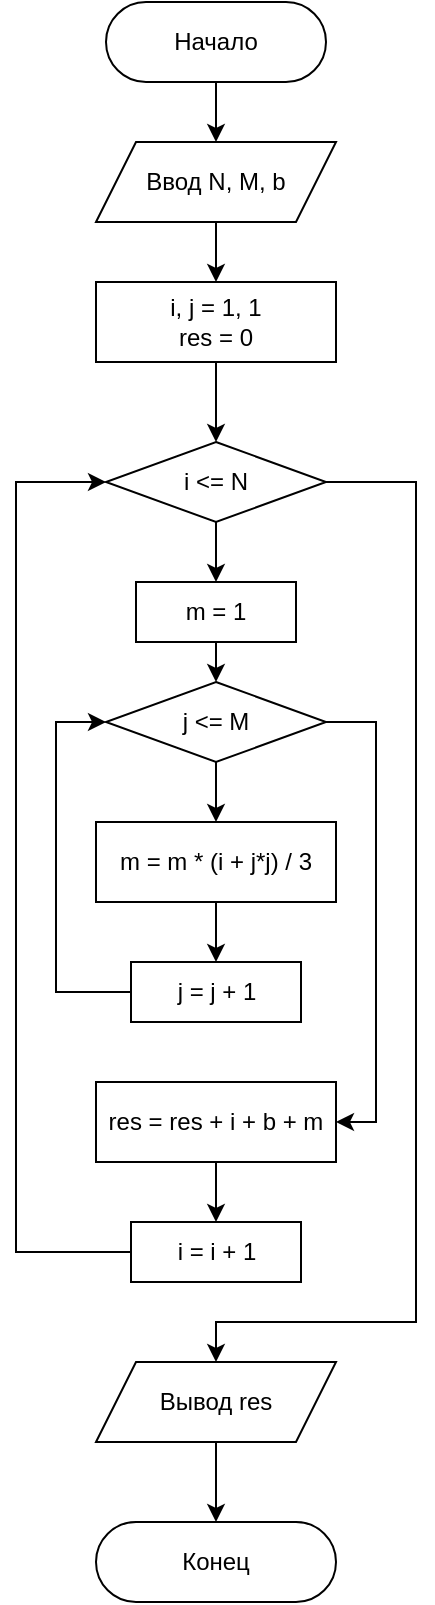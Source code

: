 <mxfile version="24.3.0" type="device">
  <diagram name="Страница — 1" id="fY1QoJU-OQZtq0JVKS2O">
    <mxGraphModel dx="1497" dy="953" grid="1" gridSize="10" guides="1" tooltips="1" connect="1" arrows="1" fold="1" page="1" pageScale="1" pageWidth="827" pageHeight="1169" math="0" shadow="0">
      <root>
        <mxCell id="0" />
        <mxCell id="1" parent="0" />
        <mxCell id="FCDDlftEFKD7IuRjlUL4-1" value="Начало" style="rounded=1;whiteSpace=wrap;html=1;arcSize=50;" parent="1" vertex="1">
          <mxGeometry x="345" y="210" width="110" height="40" as="geometry" />
        </mxCell>
        <mxCell id="FCDDlftEFKD7IuRjlUL4-2" value="Ввод N, M, b" style="shape=parallelogram;perimeter=parallelogramPerimeter;whiteSpace=wrap;html=1;fixedSize=1;" parent="1" vertex="1">
          <mxGeometry x="340" y="280" width="120" height="40" as="geometry" />
        </mxCell>
        <mxCell id="FCDDlftEFKD7IuRjlUL4-4" value="i &amp;lt;= N" style="rhombus;whiteSpace=wrap;html=1;" parent="1" vertex="1">
          <mxGeometry x="345" y="430" width="110" height="40" as="geometry" />
        </mxCell>
        <mxCell id="FCDDlftEFKD7IuRjlUL4-5" value="" style="endArrow=classic;html=1;rounded=0;exitX=0.5;exitY=1;exitDx=0;exitDy=0;entryX=0.5;entryY=0;entryDx=0;entryDy=0;" parent="1" source="FCDDlftEFKD7IuRjlUL4-4" target="T8Rt8wN8cNsQFRpBxd6O-1" edge="1">
          <mxGeometry width="50" height="50" relative="1" as="geometry">
            <mxPoint x="360" y="640" as="sourcePoint" />
            <mxPoint x="410" y="520" as="targetPoint" />
          </mxGeometry>
        </mxCell>
        <mxCell id="FCDDlftEFKD7IuRjlUL4-6" value="i, j = 1, 1&lt;div&gt;res = 0&lt;/div&gt;" style="rounded=0;whiteSpace=wrap;html=1;" parent="1" vertex="1">
          <mxGeometry x="340" y="350" width="120" height="40" as="geometry" />
        </mxCell>
        <mxCell id="FCDDlftEFKD7IuRjlUL4-7" value="res = res + i + b + m" style="rounded=0;whiteSpace=wrap;html=1;" parent="1" vertex="1">
          <mxGeometry x="340" y="750" width="120" height="40" as="geometry" />
        </mxCell>
        <mxCell id="FCDDlftEFKD7IuRjlUL4-8" value="i = i + 1" style="rounded=0;whiteSpace=wrap;html=1;" parent="1" vertex="1">
          <mxGeometry x="357.5" y="820" width="85" height="30" as="geometry" />
        </mxCell>
        <mxCell id="FCDDlftEFKD7IuRjlUL4-9" value="" style="endArrow=classic;html=1;rounded=0;exitX=0.5;exitY=1;exitDx=0;exitDy=0;" parent="1" source="FCDDlftEFKD7IuRjlUL4-7" target="FCDDlftEFKD7IuRjlUL4-8" edge="1">
          <mxGeometry width="50" height="50" relative="1" as="geometry">
            <mxPoint x="150" y="660" as="sourcePoint" />
            <mxPoint x="200" y="610" as="targetPoint" />
          </mxGeometry>
        </mxCell>
        <mxCell id="FCDDlftEFKD7IuRjlUL4-10" value="" style="endArrow=classic;html=1;rounded=0;exitX=0;exitY=0.5;exitDx=0;exitDy=0;entryX=0;entryY=0.5;entryDx=0;entryDy=0;" parent="1" source="FCDDlftEFKD7IuRjlUL4-8" target="FCDDlftEFKD7IuRjlUL4-4" edge="1">
          <mxGeometry width="50" height="50" relative="1" as="geometry">
            <mxPoint x="150" y="590" as="sourcePoint" />
            <mxPoint x="280" y="420" as="targetPoint" />
            <Array as="points">
              <mxPoint x="300" y="835" />
              <mxPoint x="300" y="450" />
            </Array>
          </mxGeometry>
        </mxCell>
        <mxCell id="FCDDlftEFKD7IuRjlUL4-12" value="" style="endArrow=classic;html=1;rounded=0;exitX=0.5;exitY=1;exitDx=0;exitDy=0;entryX=0.5;entryY=0;entryDx=0;entryDy=0;" parent="1" source="FCDDlftEFKD7IuRjlUL4-1" target="FCDDlftEFKD7IuRjlUL4-2" edge="1">
          <mxGeometry width="50" height="50" relative="1" as="geometry">
            <mxPoint x="120" y="360" as="sourcePoint" />
            <mxPoint x="170" y="310" as="targetPoint" />
          </mxGeometry>
        </mxCell>
        <mxCell id="FCDDlftEFKD7IuRjlUL4-13" value="" style="endArrow=classic;html=1;rounded=0;exitX=0.5;exitY=1;exitDx=0;exitDy=0;entryX=0.5;entryY=0;entryDx=0;entryDy=0;" parent="1" source="FCDDlftEFKD7IuRjlUL4-2" target="FCDDlftEFKD7IuRjlUL4-6" edge="1">
          <mxGeometry width="50" height="50" relative="1" as="geometry">
            <mxPoint x="140" y="420" as="sourcePoint" />
            <mxPoint x="190" y="370" as="targetPoint" />
          </mxGeometry>
        </mxCell>
        <mxCell id="FCDDlftEFKD7IuRjlUL4-33" value="Вывод res" style="shape=parallelogram;perimeter=parallelogramPerimeter;whiteSpace=wrap;html=1;fixedSize=1;" parent="1" vertex="1">
          <mxGeometry x="340" y="890" width="120" height="40" as="geometry" />
        </mxCell>
        <mxCell id="FCDDlftEFKD7IuRjlUL4-34" value="" style="endArrow=classic;html=1;rounded=0;exitX=0.5;exitY=1;exitDx=0;exitDy=0;" parent="1" source="FCDDlftEFKD7IuRjlUL4-33" edge="1" target="FCDDlftEFKD7IuRjlUL4-35">
          <mxGeometry width="50" height="50" relative="1" as="geometry">
            <mxPoint x="400" y="1060" as="sourcePoint" />
            <mxPoint x="400" y="990" as="targetPoint" />
          </mxGeometry>
        </mxCell>
        <mxCell id="FCDDlftEFKD7IuRjlUL4-35" value="Конец" style="rounded=1;whiteSpace=wrap;html=1;arcSize=50;" parent="1" vertex="1">
          <mxGeometry x="340" y="970" width="120" height="40" as="geometry" />
        </mxCell>
        <mxCell id="T8Rt8wN8cNsQFRpBxd6O-1" value="m = 1" style="rounded=0;whiteSpace=wrap;html=1;" vertex="1" parent="1">
          <mxGeometry x="360" y="500" width="80" height="30" as="geometry" />
        </mxCell>
        <mxCell id="T8Rt8wN8cNsQFRpBxd6O-2" value="j &amp;lt;= M" style="rhombus;whiteSpace=wrap;html=1;" vertex="1" parent="1">
          <mxGeometry x="345" y="550" width="110" height="40" as="geometry" />
        </mxCell>
        <mxCell id="T8Rt8wN8cNsQFRpBxd6O-3" value="m = m * (i + j*j) / 3" style="rounded=0;whiteSpace=wrap;html=1;" vertex="1" parent="1">
          <mxGeometry x="340" y="620" width="120" height="40" as="geometry" />
        </mxCell>
        <mxCell id="T8Rt8wN8cNsQFRpBxd6O-4" value="j = j + 1" style="rounded=0;whiteSpace=wrap;html=1;" vertex="1" parent="1">
          <mxGeometry x="357.5" y="690" width="85" height="30" as="geometry" />
        </mxCell>
        <mxCell id="T8Rt8wN8cNsQFRpBxd6O-5" value="" style="endArrow=classic;html=1;rounded=0;exitX=0.5;exitY=1;exitDx=0;exitDy=0;entryX=0.5;entryY=0;entryDx=0;entryDy=0;" edge="1" parent="1" source="T8Rt8wN8cNsQFRpBxd6O-2" target="T8Rt8wN8cNsQFRpBxd6O-3">
          <mxGeometry width="50" height="50" relative="1" as="geometry">
            <mxPoint x="454" y="574.5" as="sourcePoint" />
            <mxPoint x="440" y="614.5" as="targetPoint" />
          </mxGeometry>
        </mxCell>
        <mxCell id="T8Rt8wN8cNsQFRpBxd6O-6" value="" style="endArrow=classic;html=1;rounded=0;exitX=1;exitY=0.5;exitDx=0;exitDy=0;entryX=1;entryY=0.5;entryDx=0;entryDy=0;" edge="1" parent="1" source="T8Rt8wN8cNsQFRpBxd6O-2" target="FCDDlftEFKD7IuRjlUL4-7">
          <mxGeometry width="50" height="50" relative="1" as="geometry">
            <mxPoint x="520" y="620" as="sourcePoint" />
            <mxPoint x="530" y="660" as="targetPoint" />
            <Array as="points">
              <mxPoint x="480" y="570" />
              <mxPoint x="480" y="770" />
            </Array>
          </mxGeometry>
        </mxCell>
        <mxCell id="T8Rt8wN8cNsQFRpBxd6O-7" value="" style="endArrow=classic;html=1;rounded=0;exitX=0;exitY=0.5;exitDx=0;exitDy=0;entryX=0;entryY=0.5;entryDx=0;entryDy=0;" edge="1" parent="1" source="T8Rt8wN8cNsQFRpBxd6O-4" target="T8Rt8wN8cNsQFRpBxd6O-2">
          <mxGeometry width="50" height="50" relative="1" as="geometry">
            <mxPoint x="280" y="660" as="sourcePoint" />
            <mxPoint x="320" y="530" as="targetPoint" />
            <Array as="points">
              <mxPoint x="320" y="705" />
              <mxPoint x="320" y="570" />
            </Array>
          </mxGeometry>
        </mxCell>
        <mxCell id="T8Rt8wN8cNsQFRpBxd6O-8" value="" style="endArrow=classic;html=1;rounded=0;exitX=0.5;exitY=1;exitDx=0;exitDy=0;entryX=0.5;entryY=0;entryDx=0;entryDy=0;" edge="1" parent="1" source="T8Rt8wN8cNsQFRpBxd6O-3" target="T8Rt8wN8cNsQFRpBxd6O-4">
          <mxGeometry width="50" height="50" relative="1" as="geometry">
            <mxPoint x="270" y="770" as="sourcePoint" />
            <mxPoint x="320" y="720" as="targetPoint" />
          </mxGeometry>
        </mxCell>
        <mxCell id="T8Rt8wN8cNsQFRpBxd6O-9" value="" style="endArrow=classic;html=1;rounded=0;exitX=1;exitY=0.5;exitDx=0;exitDy=0;entryX=0.5;entryY=0;entryDx=0;entryDy=0;" edge="1" parent="1" source="FCDDlftEFKD7IuRjlUL4-4" target="FCDDlftEFKD7IuRjlUL4-33">
          <mxGeometry width="50" height="50" relative="1" as="geometry">
            <mxPoint x="580" y="640" as="sourcePoint" />
            <mxPoint x="420" y="900" as="targetPoint" />
            <Array as="points">
              <mxPoint x="500" y="450" />
              <mxPoint x="500" y="870" />
              <mxPoint x="400" y="870" />
            </Array>
          </mxGeometry>
        </mxCell>
        <mxCell id="T8Rt8wN8cNsQFRpBxd6O-10" value="" style="endArrow=classic;html=1;rounded=0;exitX=0.5;exitY=1;exitDx=0;exitDy=0;entryX=0.5;entryY=0;entryDx=0;entryDy=0;" edge="1" parent="1" source="FCDDlftEFKD7IuRjlUL4-6" target="FCDDlftEFKD7IuRjlUL4-4">
          <mxGeometry width="50" height="50" relative="1" as="geometry">
            <mxPoint x="250" y="460" as="sourcePoint" />
            <mxPoint x="300" y="410" as="targetPoint" />
          </mxGeometry>
        </mxCell>
        <mxCell id="T8Rt8wN8cNsQFRpBxd6O-11" value="" style="endArrow=classic;html=1;rounded=0;exitX=0.5;exitY=1;exitDx=0;exitDy=0;entryX=0.5;entryY=0;entryDx=0;entryDy=0;" edge="1" parent="1" source="T8Rt8wN8cNsQFRpBxd6O-1" target="T8Rt8wN8cNsQFRpBxd6O-2">
          <mxGeometry width="50" height="50" relative="1" as="geometry">
            <mxPoint x="120" y="670" as="sourcePoint" />
            <mxPoint x="170" y="620" as="targetPoint" />
          </mxGeometry>
        </mxCell>
      </root>
    </mxGraphModel>
  </diagram>
</mxfile>
